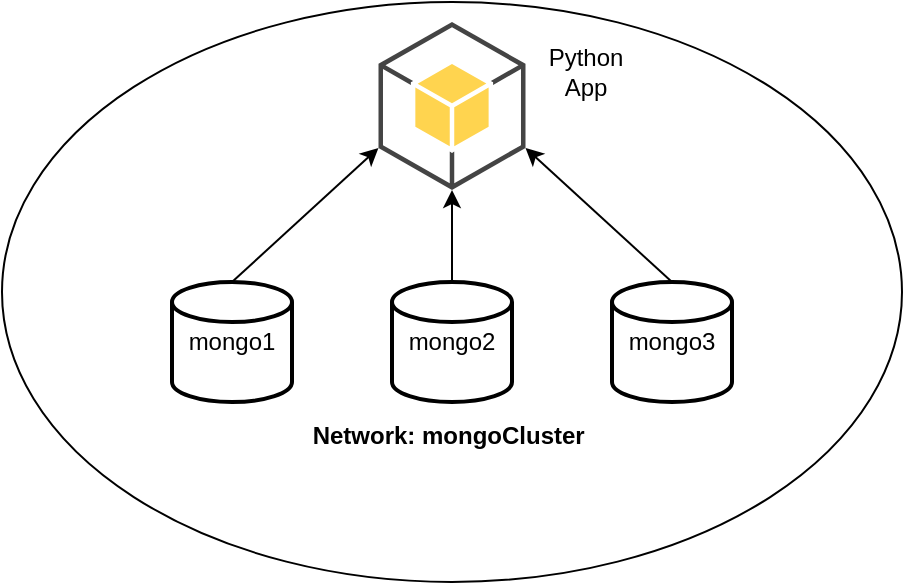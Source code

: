 <mxfile>
    <diagram id="AIvudHwuuKEg7TahPDv1" name="Page-1">
        <mxGraphModel dx="678" dy="436" grid="1" gridSize="10" guides="1" tooltips="1" connect="1" arrows="1" fold="1" page="1" pageScale="1" pageWidth="850" pageHeight="1100" math="0" shadow="0">
            <root>
                <mxCell id="0"/>
                <mxCell id="1" parent="0"/>
                <mxCell id="5" value="&lt;div&gt;&lt;b&gt;&lt;br&gt;&lt;/b&gt;&lt;/div&gt;&lt;div&gt;&lt;b&gt;&lt;br&gt;&lt;/b&gt;&lt;/div&gt;&lt;div&gt;&lt;b&gt;&lt;br&gt;&lt;/b&gt;&lt;/div&gt;&lt;div&gt;&lt;b&gt;&lt;br&gt;&lt;/b&gt;&lt;/div&gt;&lt;div&gt;&lt;b&gt;&lt;br&gt;&lt;/b&gt;&lt;/div&gt;&lt;div&gt;&lt;b&gt;&lt;br&gt;&lt;/b&gt;&lt;/div&gt;&lt;div&gt;&lt;b&gt;&lt;br&gt;&lt;/b&gt;&lt;/div&gt;&lt;div&gt;&lt;b&gt;&lt;br&gt;&lt;/b&gt;&lt;/div&gt;&lt;div&gt;&lt;b&gt;&lt;br&gt;&lt;/b&gt;&lt;/div&gt;&lt;div&gt;&lt;b&gt;&lt;br&gt;&lt;/b&gt;&lt;/div&gt;&lt;b&gt;Network: mongoCluster&amp;nbsp;&lt;/b&gt;" style="ellipse;whiteSpace=wrap;html=1;" vertex="1" parent="1">
                    <mxGeometry x="135" width="450" height="290" as="geometry"/>
                </mxCell>
                <mxCell id="2" value="mongo1" style="strokeWidth=2;html=1;shape=mxgraph.flowchart.database;whiteSpace=wrap;" vertex="1" parent="1">
                    <mxGeometry x="220" y="140" width="60" height="60" as="geometry"/>
                </mxCell>
                <mxCell id="3" value="mongo2" style="strokeWidth=2;html=1;shape=mxgraph.flowchart.database;whiteSpace=wrap;" vertex="1" parent="1">
                    <mxGeometry x="330" y="140" width="60" height="60" as="geometry"/>
                </mxCell>
                <mxCell id="4" value="mongo3" style="strokeWidth=2;html=1;shape=mxgraph.flowchart.database;whiteSpace=wrap;" vertex="1" parent="1">
                    <mxGeometry x="440" y="140" width="60" height="60" as="geometry"/>
                </mxCell>
                <mxCell id="6" value="&lt;div style=&quot;&quot;&gt;&lt;br&gt;&lt;/div&gt;" style="outlineConnect=0;dashed=0;verticalLabelPosition=bottom;verticalAlign=top;align=center;html=1;shape=mxgraph.aws3.android;fillColor=#FFD44F;gradientColor=none;" vertex="1" parent="1">
                    <mxGeometry x="323.25" y="10" width="73.5" height="84" as="geometry"/>
                </mxCell>
                <mxCell id="7" style="edgeStyle=none;html=1;exitX=0.5;exitY=0;exitDx=0;exitDy=0;exitPerimeter=0;entryX=1;entryY=0.75;entryDx=0;entryDy=0;entryPerimeter=0;" edge="1" parent="1" source="4" target="6">
                    <mxGeometry relative="1" as="geometry"/>
                </mxCell>
                <mxCell id="8" style="edgeStyle=none;html=1;exitX=0.5;exitY=0;exitDx=0;exitDy=0;exitPerimeter=0;entryX=0.5;entryY=1;entryDx=0;entryDy=0;entryPerimeter=0;" edge="1" parent="1" source="3" target="6">
                    <mxGeometry relative="1" as="geometry"/>
                </mxCell>
                <mxCell id="9" style="edgeStyle=none;html=1;exitX=0.5;exitY=0;exitDx=0;exitDy=0;exitPerimeter=0;entryX=0;entryY=0.75;entryDx=0;entryDy=0;entryPerimeter=0;" edge="1" parent="1" source="2" target="6">
                    <mxGeometry relative="1" as="geometry"/>
                </mxCell>
                <mxCell id="11" value="Python App" style="text;html=1;align=center;verticalAlign=middle;whiteSpace=wrap;rounded=0;" vertex="1" parent="1">
                    <mxGeometry x="396.75" y="20" width="60" height="30" as="geometry"/>
                </mxCell>
            </root>
        </mxGraphModel>
    </diagram>
</mxfile>
